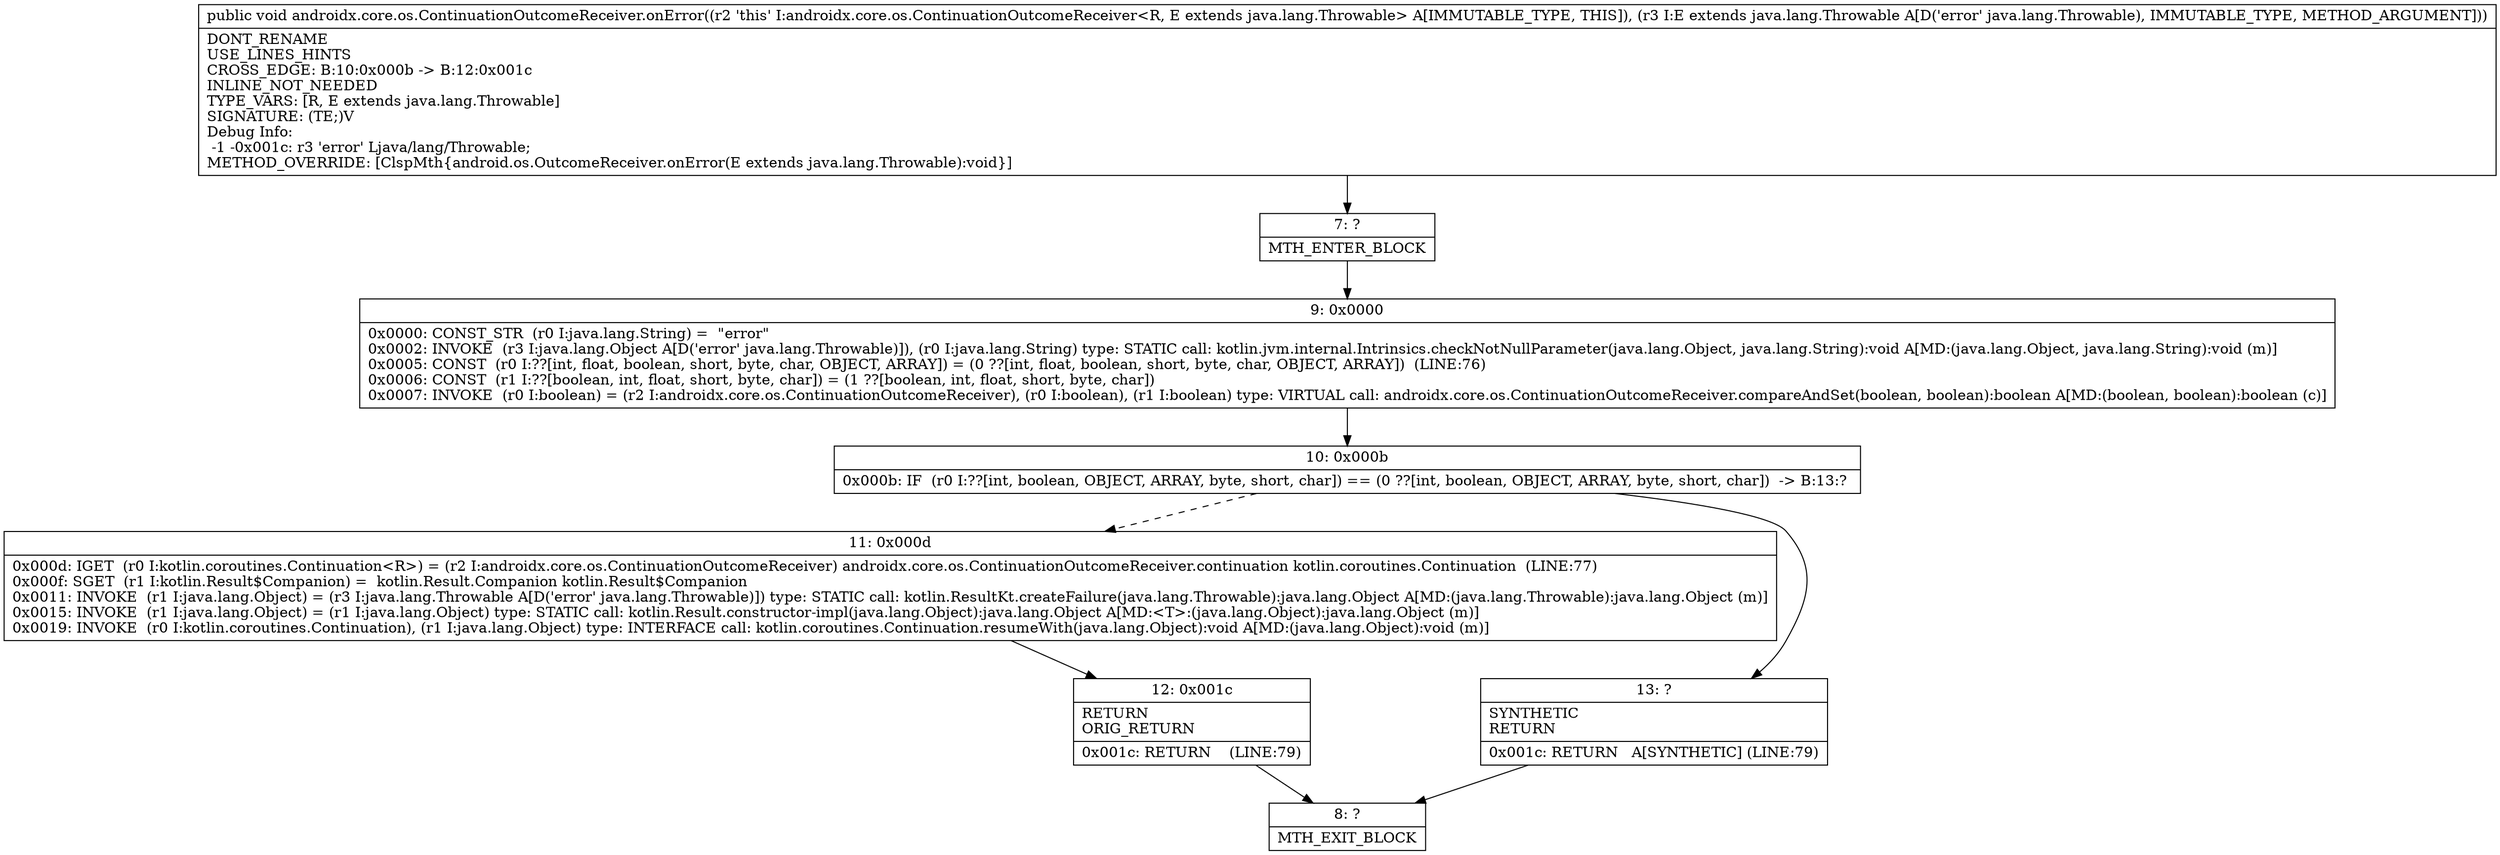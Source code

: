 digraph "CFG forandroidx.core.os.ContinuationOutcomeReceiver.onError(Ljava\/lang\/Throwable;)V" {
Node_7 [shape=record,label="{7\:\ ?|MTH_ENTER_BLOCK\l}"];
Node_9 [shape=record,label="{9\:\ 0x0000|0x0000: CONST_STR  (r0 I:java.lang.String) =  \"error\" \l0x0002: INVOKE  (r3 I:java.lang.Object A[D('error' java.lang.Throwable)]), (r0 I:java.lang.String) type: STATIC call: kotlin.jvm.internal.Intrinsics.checkNotNullParameter(java.lang.Object, java.lang.String):void A[MD:(java.lang.Object, java.lang.String):void (m)]\l0x0005: CONST  (r0 I:??[int, float, boolean, short, byte, char, OBJECT, ARRAY]) = (0 ??[int, float, boolean, short, byte, char, OBJECT, ARRAY])  (LINE:76)\l0x0006: CONST  (r1 I:??[boolean, int, float, short, byte, char]) = (1 ??[boolean, int, float, short, byte, char]) \l0x0007: INVOKE  (r0 I:boolean) = (r2 I:androidx.core.os.ContinuationOutcomeReceiver), (r0 I:boolean), (r1 I:boolean) type: VIRTUAL call: androidx.core.os.ContinuationOutcomeReceiver.compareAndSet(boolean, boolean):boolean A[MD:(boolean, boolean):boolean (c)]\l}"];
Node_10 [shape=record,label="{10\:\ 0x000b|0x000b: IF  (r0 I:??[int, boolean, OBJECT, ARRAY, byte, short, char]) == (0 ??[int, boolean, OBJECT, ARRAY, byte, short, char])  \-\> B:13:? \l}"];
Node_11 [shape=record,label="{11\:\ 0x000d|0x000d: IGET  (r0 I:kotlin.coroutines.Continuation\<R\>) = (r2 I:androidx.core.os.ContinuationOutcomeReceiver) androidx.core.os.ContinuationOutcomeReceiver.continuation kotlin.coroutines.Continuation  (LINE:77)\l0x000f: SGET  (r1 I:kotlin.Result$Companion) =  kotlin.Result.Companion kotlin.Result$Companion \l0x0011: INVOKE  (r1 I:java.lang.Object) = (r3 I:java.lang.Throwable A[D('error' java.lang.Throwable)]) type: STATIC call: kotlin.ResultKt.createFailure(java.lang.Throwable):java.lang.Object A[MD:(java.lang.Throwable):java.lang.Object (m)]\l0x0015: INVOKE  (r1 I:java.lang.Object) = (r1 I:java.lang.Object) type: STATIC call: kotlin.Result.constructor\-impl(java.lang.Object):java.lang.Object A[MD:\<T\>:(java.lang.Object):java.lang.Object (m)]\l0x0019: INVOKE  (r0 I:kotlin.coroutines.Continuation), (r1 I:java.lang.Object) type: INTERFACE call: kotlin.coroutines.Continuation.resumeWith(java.lang.Object):void A[MD:(java.lang.Object):void (m)]\l}"];
Node_12 [shape=record,label="{12\:\ 0x001c|RETURN\lORIG_RETURN\l|0x001c: RETURN    (LINE:79)\l}"];
Node_8 [shape=record,label="{8\:\ ?|MTH_EXIT_BLOCK\l}"];
Node_13 [shape=record,label="{13\:\ ?|SYNTHETIC\lRETURN\l|0x001c: RETURN   A[SYNTHETIC] (LINE:79)\l}"];
MethodNode[shape=record,label="{public void androidx.core.os.ContinuationOutcomeReceiver.onError((r2 'this' I:androidx.core.os.ContinuationOutcomeReceiver\<R, E extends java.lang.Throwable\> A[IMMUTABLE_TYPE, THIS]), (r3 I:E extends java.lang.Throwable A[D('error' java.lang.Throwable), IMMUTABLE_TYPE, METHOD_ARGUMENT]))  | DONT_RENAME\lUSE_LINES_HINTS\lCROSS_EDGE: B:10:0x000b \-\> B:12:0x001c\lINLINE_NOT_NEEDED\lTYPE_VARS: [R, E extends java.lang.Throwable]\lSIGNATURE: (TE;)V\lDebug Info:\l  \-1 \-0x001c: r3 'error' Ljava\/lang\/Throwable;\lMETHOD_OVERRIDE: [ClspMth\{android.os.OutcomeReceiver.onError(E extends java.lang.Throwable):void\}]\l}"];
MethodNode -> Node_7;Node_7 -> Node_9;
Node_9 -> Node_10;
Node_10 -> Node_11[style=dashed];
Node_10 -> Node_13;
Node_11 -> Node_12;
Node_12 -> Node_8;
Node_13 -> Node_8;
}

